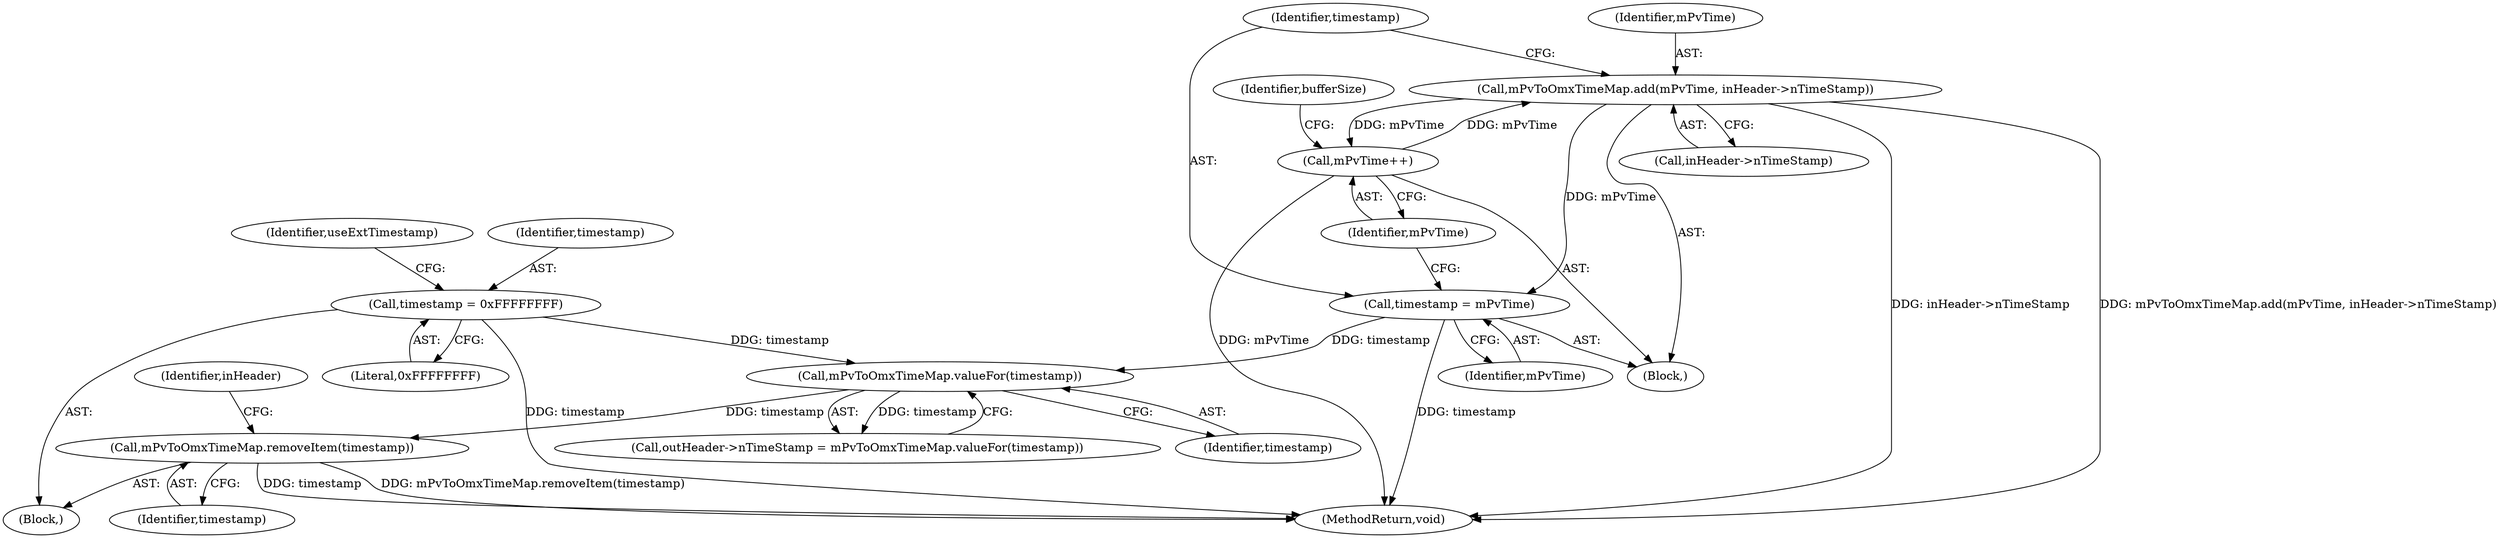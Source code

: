 digraph "0_Android_d2f47191538837e796e2b10c1ff7e1ee35f6e0ab@API" {
"1000539" [label="(Call,mPvToOmxTimeMap.removeItem(timestamp))"];
"1000537" [label="(Call,mPvToOmxTimeMap.valueFor(timestamp))"];
"1000444" [label="(Call,timestamp = 0xFFFFFFFF)"];
"1000455" [label="(Call,timestamp = mPvTime)"];
"1000450" [label="(Call,mPvToOmxTimeMap.add(mPvTime, inHeader->nTimeStamp))"];
"1000458" [label="(Call,mPvTime++)"];
"1000539" [label="(Call,mPvToOmxTimeMap.removeItem(timestamp))"];
"1000458" [label="(Call,mPvTime++)"];
"1000452" [label="(Call,inHeader->nTimeStamp)"];
"1000450" [label="(Call,mPvToOmxTimeMap.add(mPvTime, inHeader->nTimeStamp))"];
"1000129" [label="(Block,)"];
"1000451" [label="(Identifier,mPvTime)"];
"1000449" [label="(Block,)"];
"1000462" [label="(Identifier,bufferSize)"];
"1000446" [label="(Literal,0xFFFFFFFF)"];
"1000640" [label="(MethodReturn,void)"];
"1000543" [label="(Identifier,inHeader)"];
"1000448" [label="(Identifier,useExtTimestamp)"];
"1000537" [label="(Call,mPvToOmxTimeMap.valueFor(timestamp))"];
"1000533" [label="(Call,outHeader->nTimeStamp = mPvToOmxTimeMap.valueFor(timestamp))"];
"1000444" [label="(Call,timestamp = 0xFFFFFFFF)"];
"1000457" [label="(Identifier,mPvTime)"];
"1000540" [label="(Identifier,timestamp)"];
"1000538" [label="(Identifier,timestamp)"];
"1000455" [label="(Call,timestamp = mPvTime)"];
"1000445" [label="(Identifier,timestamp)"];
"1000459" [label="(Identifier,mPvTime)"];
"1000456" [label="(Identifier,timestamp)"];
"1000539" -> "1000129"  [label="AST: "];
"1000539" -> "1000540"  [label="CFG: "];
"1000540" -> "1000539"  [label="AST: "];
"1000543" -> "1000539"  [label="CFG: "];
"1000539" -> "1000640"  [label="DDG: timestamp"];
"1000539" -> "1000640"  [label="DDG: mPvToOmxTimeMap.removeItem(timestamp)"];
"1000537" -> "1000539"  [label="DDG: timestamp"];
"1000537" -> "1000533"  [label="AST: "];
"1000537" -> "1000538"  [label="CFG: "];
"1000538" -> "1000537"  [label="AST: "];
"1000533" -> "1000537"  [label="CFG: "];
"1000537" -> "1000533"  [label="DDG: timestamp"];
"1000444" -> "1000537"  [label="DDG: timestamp"];
"1000455" -> "1000537"  [label="DDG: timestamp"];
"1000444" -> "1000129"  [label="AST: "];
"1000444" -> "1000446"  [label="CFG: "];
"1000445" -> "1000444"  [label="AST: "];
"1000446" -> "1000444"  [label="AST: "];
"1000448" -> "1000444"  [label="CFG: "];
"1000444" -> "1000640"  [label="DDG: timestamp"];
"1000455" -> "1000449"  [label="AST: "];
"1000455" -> "1000457"  [label="CFG: "];
"1000456" -> "1000455"  [label="AST: "];
"1000457" -> "1000455"  [label="AST: "];
"1000459" -> "1000455"  [label="CFG: "];
"1000455" -> "1000640"  [label="DDG: timestamp"];
"1000450" -> "1000455"  [label="DDG: mPvTime"];
"1000450" -> "1000449"  [label="AST: "];
"1000450" -> "1000452"  [label="CFG: "];
"1000451" -> "1000450"  [label="AST: "];
"1000452" -> "1000450"  [label="AST: "];
"1000456" -> "1000450"  [label="CFG: "];
"1000450" -> "1000640"  [label="DDG: mPvToOmxTimeMap.add(mPvTime, inHeader->nTimeStamp)"];
"1000450" -> "1000640"  [label="DDG: inHeader->nTimeStamp"];
"1000458" -> "1000450"  [label="DDG: mPvTime"];
"1000450" -> "1000458"  [label="DDG: mPvTime"];
"1000458" -> "1000449"  [label="AST: "];
"1000458" -> "1000459"  [label="CFG: "];
"1000459" -> "1000458"  [label="AST: "];
"1000462" -> "1000458"  [label="CFG: "];
"1000458" -> "1000640"  [label="DDG: mPvTime"];
}
